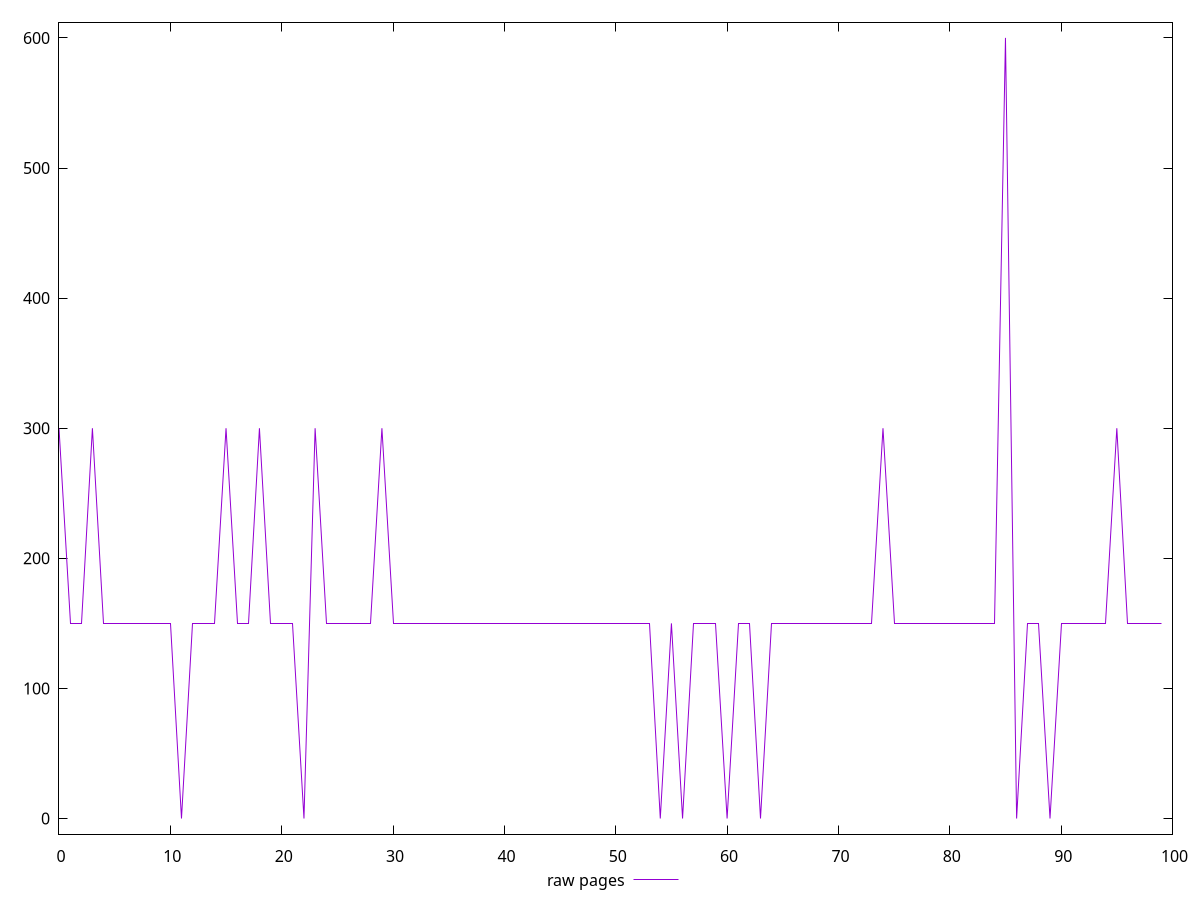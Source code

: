$_rawPages <<EOF
300
150
150
300
150
150
150
150
150
150
150
0
150
150
150
300
150
150
300
150
150
150
0
300
150
150
150
150
150
300
150
150
150
150
150
150
150
150
150
150
150
150
150
150
150
150
150
150
150
150
150
150
150
150
0
150
0
150
150
150
0
150
150
0
150
150
150
150
150
150
150
150
150
150
300
150
150
150
150
150
150
150
150
150
150
600
0
150
150
0
150
150
150
150
150
300
150
150
150
150
EOF
set key outside below
set terminal pngcairo
set output "report_00006_2020-11-02T20-21-41.718Z/unused-css-rules/pages//raw.png"
set yrange [-12:612]
plot $_rawPages title "raw pages" with line ,
